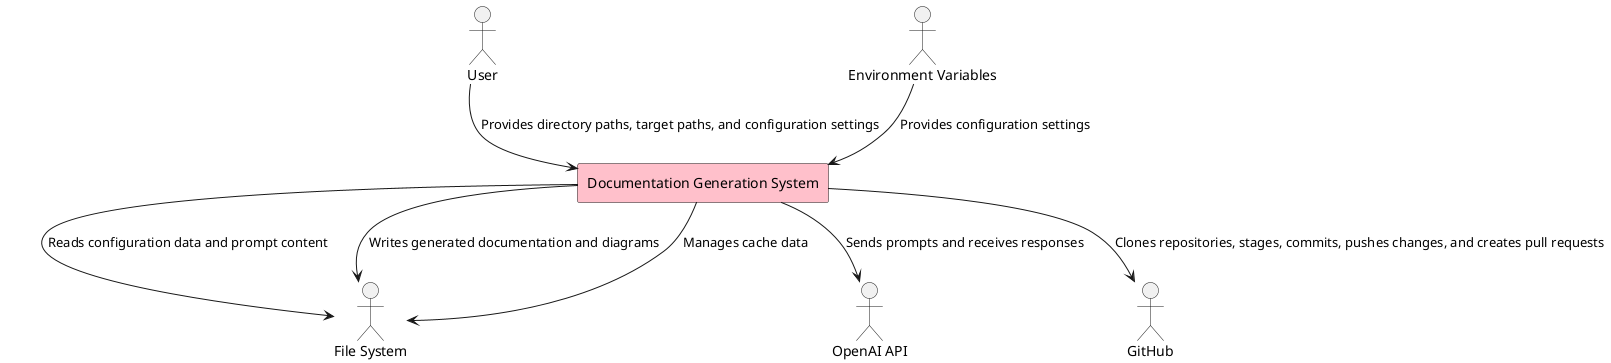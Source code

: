 
@startuml
' This diagram represents the system context for the Documentation Generation System.

actor User
actor "File System" as FileSystem
actor "OpenAI API" as OpenAIAPI
actor "Environment Variables" as EnvVars
actor GitHub

rectangle "Documentation Generation System" #pink {
}

User --> "Documentation Generation System" : Provides directory paths, target paths, and configuration settings
"Documentation Generation System" --> FileSystem : Reads configuration data and prompt content
"Documentation Generation System" --> FileSystem : Writes generated documentation and diagrams
"Documentation Generation System" --> FileSystem : Manages cache data
"Documentation Generation System" --> OpenAIAPI : Sends prompts and receives responses
"Documentation Generation System" --> GitHub : Clones repositories, stages, commits, pushes changes, and creates pull requests
EnvVars --> "Documentation Generation System" : Provides configuration settings

@enduml
